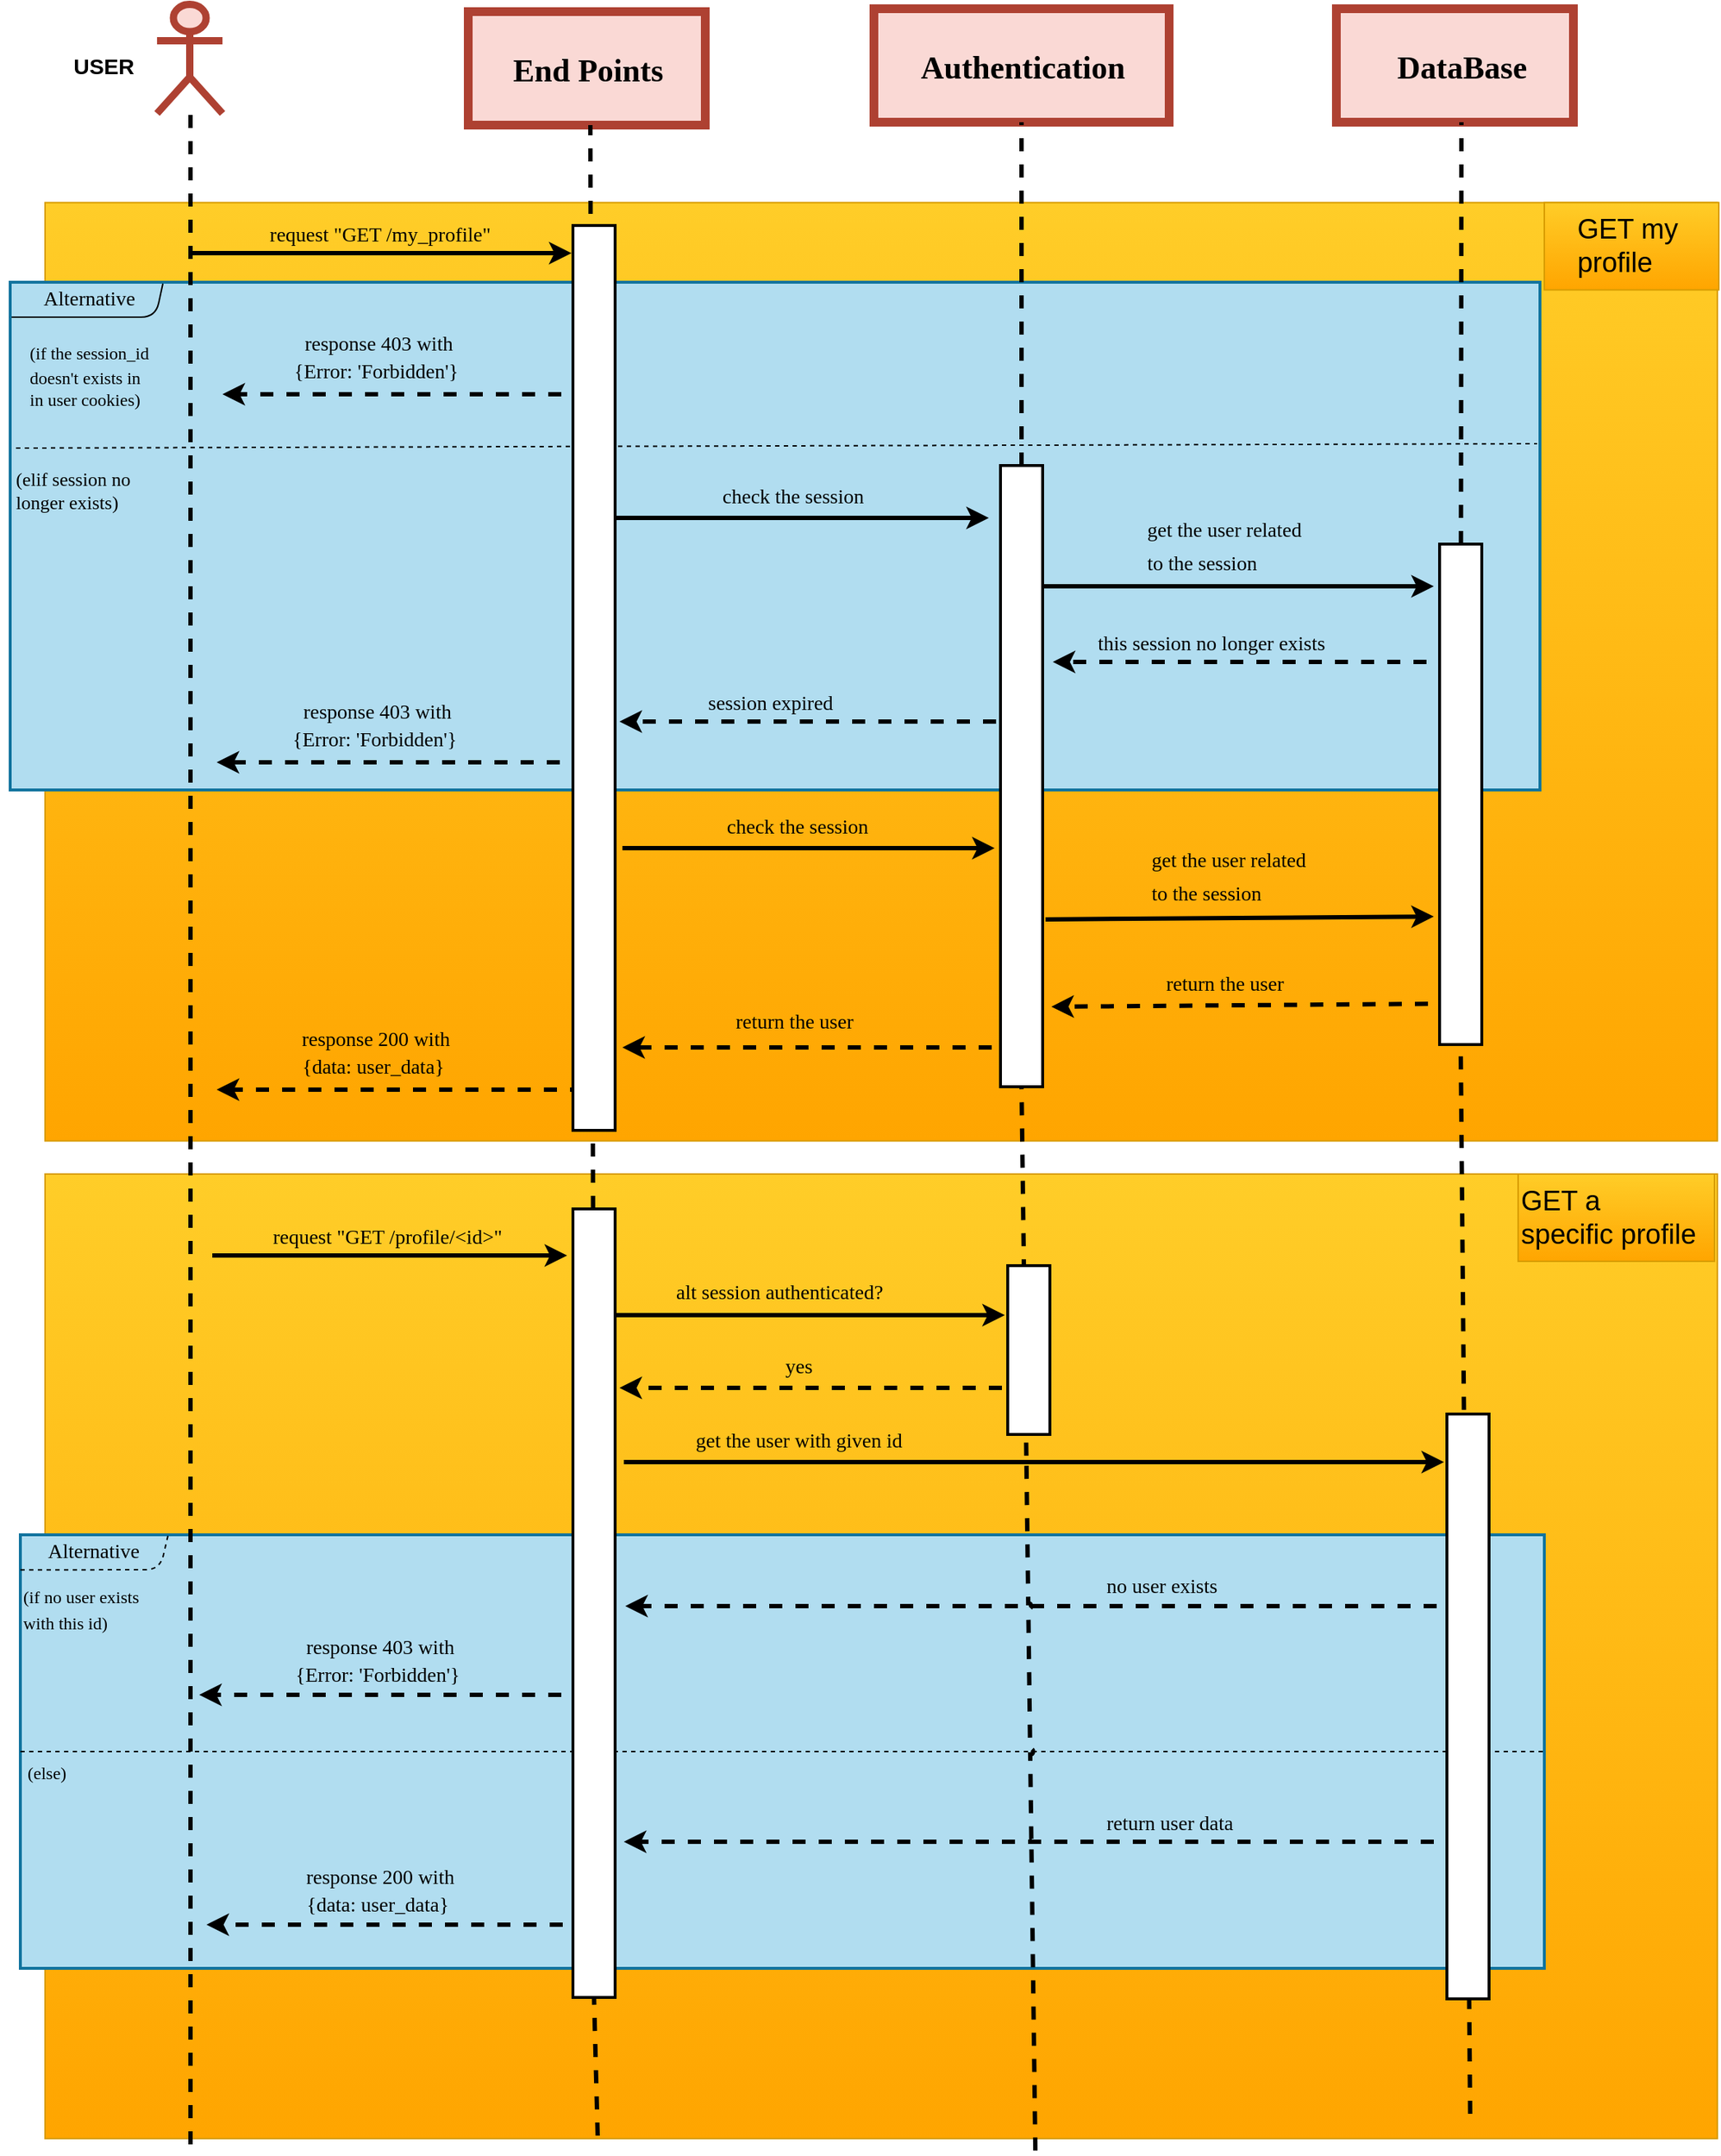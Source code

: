 <mxfile>
    <diagram id="F_yw_CQn4tfW_uXNjKrX" name="Page-1">
        <mxGraphModel dx="1655" dy="1213" grid="0" gridSize="10" guides="1" tooltips="1" connect="1" arrows="1" fold="1" page="1" pageScale="1" pageWidth="1200" pageHeight="1600" background="#ffffff" math="0" shadow="0">
            <root>
                <mxCell id="0"/>
                <mxCell id="1" parent="0"/>
                <mxCell id="267" value="" style="rounded=0;whiteSpace=wrap;html=1;fillColor=#ffcd28;gradientColor=#ffa500;strokeColor=#d79b00;" vertex="1" parent="1">
                    <mxGeometry x="34" y="850" width="1150" height="663" as="geometry"/>
                </mxCell>
                <mxCell id="217" value="" style="rounded=0;whiteSpace=wrap;html=1;strokeColor=#10739e;strokeWidth=2;fontFamily=Verdana;fontSize=14;fillColor=#b1ddf0;" parent="1" vertex="1">
                    <mxGeometry x="17" y="1098" width="1048" height="298" as="geometry"/>
                </mxCell>
                <mxCell id="266" value="" style="rounded=0;whiteSpace=wrap;html=1;fillColor=#ffcd28;gradientColor=#ffa500;strokeColor=#d79b00;" vertex="1" parent="1">
                    <mxGeometry x="34" y="182.25" width="1150" height="645" as="geometry"/>
                </mxCell>
                <mxCell id="170" value="" style="rounded=0;whiteSpace=wrap;html=1;strokeColor=#10739e;strokeWidth=2;fontFamily=Verdana;fontSize=14;fillColor=#b1ddf0;" parent="1" vertex="1">
                    <mxGeometry x="10" y="237" width="1052" height="349" as="geometry"/>
                </mxCell>
                <mxCell id="2" value="&lt;p style=&quot;line-height: 120%;&quot;&gt;&lt;br&gt;&lt;/p&gt;" style="shape=umlActor;verticalLabelPosition=bottom;verticalAlign=top;html=1;outlineConnect=0;strokeColor=#ae4132;strokeWidth=5;fillColor=#fad9d5;" parent="1" vertex="1">
                    <mxGeometry x="111" y="46" width="45" height="75" as="geometry"/>
                </mxCell>
                <mxCell id="5" value="" style="rounded=0;whiteSpace=wrap;html=1;strokeColor=#ae4132;fillColor=#fad9d5;strokeWidth=6;" parent="1" vertex="1">
                    <mxGeometry x="922" y="49" width="163" height="78" as="geometry"/>
                </mxCell>
                <mxCell id="16" value="" style="endArrow=none;dashed=1;html=1;entryX=0.5;entryY=1;entryDx=0;entryDy=0;rounded=1;jumpSize=0;strokeWidth=3;jumpStyle=arc;strokeColor=#000000;startArrow=none;" parent="1" edge="1">
                    <mxGeometry width="50" height="50" relative="1" as="geometry">
                        <mxPoint x="134" y="1517" as="sourcePoint"/>
                        <mxPoint x="134" y="121.0" as="targetPoint"/>
                    </mxGeometry>
                </mxCell>
                <mxCell id="17" value="" style="endArrow=none;dashed=1;html=1;entryX=0.5;entryY=1;entryDx=0;entryDy=0;rounded=1;jumpSize=0;strokeWidth=3;jumpStyle=arc;strokeColor=#000000;startArrow=none;" parent="1" source="250" edge="1">
                    <mxGeometry width="50" height="50" relative="1" as="geometry">
                        <mxPoint x="1014" y="1496" as="sourcePoint"/>
                        <mxPoint x="1008" y="127.0" as="targetPoint"/>
                    </mxGeometry>
                </mxCell>
                <mxCell id="22" value="&lt;font face=&quot;Verdana&quot; style=&quot;font-size: 22px;&quot;&gt;DataBase&lt;/font&gt;" style="text;html=1;align=center;verticalAlign=middle;resizable=0;points=[];autosize=1;strokeColor=none;fillColor=none;fontSize=27;fontColor=#000000;strokeWidth=0;fontStyle=1" parent="1" vertex="1">
                    <mxGeometry x="940" y="66" width="135" height="44" as="geometry"/>
                </mxCell>
                <mxCell id="4" value="" style="rounded=0;whiteSpace=wrap;html=1;strokeColor=#ae4132;fillColor=#fad9d5;strokeWidth=6;" parent="1" vertex="1">
                    <mxGeometry x="604" y="49" width="203" height="78" as="geometry"/>
                </mxCell>
                <mxCell id="6" value="" style="endArrow=none;dashed=1;html=1;entryX=0.5;entryY=1;entryDx=0;entryDy=0;rounded=1;jumpSize=0;strokeWidth=3;jumpStyle=arc;strokeColor=#000000;startArrow=none;" parent="1" source="256" target="4" edge="1">
                    <mxGeometry width="50" height="50" relative="1" as="geometry">
                        <mxPoint x="715" y="1521.222" as="sourcePoint"/>
                        <mxPoint x="648" y="335" as="targetPoint"/>
                    </mxGeometry>
                </mxCell>
                <mxCell id="21" value="&lt;font face=&quot;Verdana&quot; style=&quot;font-size: 22px;&quot;&gt;Authentication&lt;/font&gt;" style="text;html=1;align=center;verticalAlign=middle;resizable=0;points=[];autosize=1;strokeColor=none;fillColor=none;fontSize=27;fontColor=#000000;strokeWidth=0;fontStyle=1" parent="1" vertex="1">
                    <mxGeometry x="605.5" y="66" width="200" height="44" as="geometry"/>
                </mxCell>
                <mxCell id="23" value="" style="endArrow=classic;html=1;rounded=1;strokeColor=#000000;strokeWidth=3;fontSize=22;fontColor=#000000;jumpStyle=arc;jumpSize=0;" parent="1" edge="1">
                    <mxGeometry width="50" height="50" relative="1" as="geometry">
                        <mxPoint x="134" y="217" as="sourcePoint"/>
                        <mxPoint x="396" y="217" as="targetPoint"/>
                    </mxGeometry>
                </mxCell>
                <mxCell id="24" value="&lt;font style=&quot;font-size: 14px;&quot;&gt;request &quot;GET /my_profile&quot;&lt;/font&gt;" style="text;html=1;align=center;verticalAlign=middle;resizable=0;points=[];autosize=1;strokeColor=none;fillColor=none;fontSize=22;fontColor=#000000;fontFamily=Verdana;" parent="1" vertex="1">
                    <mxGeometry x="162" y="183" width="203" height="38" as="geometry"/>
                </mxCell>
                <mxCell id="3" value="" style="rounded=0;whiteSpace=wrap;html=1;strokeColor=#ae4132;fillColor=#fad9d5;strokeWidth=6;" parent="1" vertex="1">
                    <mxGeometry x="325" y="51" width="163" height="78" as="geometry"/>
                </mxCell>
                <mxCell id="13" value="" style="endArrow=none;dashed=1;html=1;entryX=0.5;entryY=1;entryDx=0;entryDy=0;rounded=1;jumpSize=0;strokeWidth=3;jumpStyle=arc;strokeColor=#000000;startArrow=none;" parent="1" source="244" edge="1">
                    <mxGeometry width="50" height="50" relative="1" as="geometry">
                        <mxPoint x="414" y="1511" as="sourcePoint"/>
                        <mxPoint x="409" y="129" as="targetPoint"/>
                    </mxGeometry>
                </mxCell>
                <mxCell id="20" value="&lt;font face=&quot;Verdana&quot; style=&quot;font-size: 22px;&quot;&gt;End Points&lt;/font&gt;" style="text;html=1;align=center;verticalAlign=middle;resizable=0;points=[];autosize=1;strokeColor=none;fillColor=none;fontSize=27;fontColor=#000000;strokeWidth=0;fontStyle=1" parent="1" vertex="1">
                    <mxGeometry x="332" y="68" width="149" height="44" as="geometry"/>
                </mxCell>
                <mxCell id="152" value="&lt;font style=&quot;font-size: 15px;&quot; color=&quot;#000000&quot;&gt;USER&lt;/font&gt;" style="text;html=1;align=center;verticalAlign=middle;resizable=0;points=[];autosize=1;strokeColor=none;fillColor=none;fontStyle=1" parent="1" vertex="1">
                    <mxGeometry x="44.05" y="73" width="60" height="30" as="geometry"/>
                </mxCell>
                <mxCell id="171" value="" style="endArrow=none;html=1;rounded=1;strokeColor=#000000;strokeWidth=1;fontFamily=Verdana;fontSize=14;fontColor=#000000;jumpStyle=arc;jumpSize=0;" parent="1" edge="1">
                    <mxGeometry width="50" height="50" relative="1" as="geometry">
                        <mxPoint x="11" y="261" as="sourcePoint"/>
                        <mxPoint x="115" y="238" as="targetPoint"/>
                        <Array as="points">
                            <mxPoint x="110" y="261.0"/>
                        </Array>
                    </mxGeometry>
                </mxCell>
                <mxCell id="173" value="Alternative" style="text;html=1;align=center;verticalAlign=middle;resizable=0;points=[];autosize=1;strokeColor=none;fillColor=none;fontSize=14;fontFamily=Verdana;fontColor=#000000;" parent="1" vertex="1">
                    <mxGeometry x="17" y="234.0" width="94" height="29" as="geometry"/>
                </mxCell>
                <mxCell id="165" value="" style="endArrow=classic;html=1;rounded=1;strokeColor=#000000;strokeWidth=3;fontSize=22;fontColor=#000000;jumpStyle=arc;jumpSize=0;dashed=1;" parent="1" edge="1">
                    <mxGeometry width="50" height="50" relative="1" as="geometry">
                        <mxPoint x="407" y="314" as="sourcePoint"/>
                        <mxPoint x="156" y="314" as="targetPoint"/>
                    </mxGeometry>
                </mxCell>
                <mxCell id="167" value="&lt;p style=&quot;line-height: 70%;&quot;&gt;&lt;font style=&quot;font-size: 14px;&quot;&gt;response 403&amp;nbsp;&lt;/font&gt;&lt;font style=&quot;text-align: left; font-size: 14px;&quot;&gt;with&lt;br&gt;{Error&lt;/font&gt;&lt;span style=&quot;background-color: initial; text-align: left; font-size: 14px;&quot;&gt;: 'Forbidden'}&amp;nbsp;&lt;/span&gt;&lt;br&gt;&lt;/p&gt;" style="text;html=1;align=center;verticalAlign=middle;resizable=0;points=[];autosize=1;strokeColor=none;fillColor=none;fontSize=22;fontColor=#000000;fontFamily=Verdana;" parent="1" vertex="1">
                    <mxGeometry x="181" y="240" width="164" height="93" as="geometry"/>
                </mxCell>
                <mxCell id="158" value="" style="endArrow=classic;html=1;rounded=1;strokeColor=#000000;strokeWidth=3;fontSize=22;fontColor=#000000;jumpStyle=arc;jumpSize=0;" parent="1" edge="1">
                    <mxGeometry width="50" height="50" relative="1" as="geometry">
                        <mxPoint x="420" y="399" as="sourcePoint"/>
                        <mxPoint x="683" y="399" as="targetPoint"/>
                    </mxGeometry>
                </mxCell>
                <mxCell id="159" value="&lt;font&gt;&lt;span style=&quot;font-size: 14px;&quot;&gt;check the session&lt;/span&gt;&lt;/font&gt;" style="text;html=1;align=center;verticalAlign=middle;resizable=0;points=[];autosize=1;strokeColor=none;fillColor=none;fontSize=22;fontColor=#000000;fontFamily=Verdana;" parent="1" vertex="1">
                    <mxGeometry x="477" y="363" width="142" height="38" as="geometry"/>
                </mxCell>
                <mxCell id="175" value="" style="endArrow=none;html=1;rounded=1;strokeColor=#000000;strokeWidth=1;fontSize=22;fontColor=#000000;jumpStyle=arc;jumpSize=0;endFill=0;dashed=1;" parent="1" edge="1">
                    <mxGeometry width="50" height="50" relative="1" as="geometry">
                        <mxPoint x="14" y="351" as="sourcePoint"/>
                        <mxPoint x="1060" y="348" as="targetPoint"/>
                    </mxGeometry>
                </mxCell>
                <mxCell id="176" value="" style="endArrow=classic;html=1;rounded=1;strokeColor=#000000;strokeWidth=3;fontSize=22;fontColor=#000000;jumpStyle=arc;jumpSize=0;" parent="1" edge="1">
                    <mxGeometry width="50" height="50" relative="1" as="geometry">
                        <mxPoint x="713" y="446" as="sourcePoint"/>
                        <mxPoint x="989" y="446" as="targetPoint"/>
                    </mxGeometry>
                </mxCell>
                <mxCell id="177" value="&lt;p style=&quot;line-height: 90%;&quot;&gt;&lt;font&gt;&lt;span style=&quot;font-size: 14px;&quot;&gt;get the user related&lt;br&gt;to the session&lt;/span&gt;&lt;/font&gt;&lt;/p&gt;" style="text;html=1;align=left;verticalAlign=middle;resizable=0;points=[];autosize=1;strokeColor=none;fillColor=none;fontSize=22;fontColor=#000000;fontFamily=Verdana;" parent="1" vertex="1">
                    <mxGeometry x="790" y="366" width="158" height="102" as="geometry"/>
                </mxCell>
                <mxCell id="179" value="" style="endArrow=classic;html=1;rounded=1;strokeColor=#000000;strokeWidth=3;fontSize=22;fontColor=#000000;jumpStyle=arc;jumpSize=0;dashed=1;" parent="1" edge="1">
                    <mxGeometry width="50" height="50" relative="1" as="geometry">
                        <mxPoint x="1002" y="498" as="sourcePoint"/>
                        <mxPoint x="727" y="498" as="targetPoint"/>
                    </mxGeometry>
                </mxCell>
                <mxCell id="180" value="&lt;p style=&quot;line-height: 90%;&quot;&gt;&lt;span style=&quot;font-size: 14px;&quot;&gt;this session no longer exists&lt;/span&gt;&lt;/p&gt;" style="text;html=1;align=left;verticalAlign=middle;resizable=0;points=[];autosize=1;strokeColor=none;fillColor=none;fontSize=22;fontColor=#000000;fontFamily=Verdana;" parent="1" vertex="1">
                    <mxGeometry x="756" y="444" width="217" height="79" as="geometry"/>
                </mxCell>
                <mxCell id="181" value="" style="endArrow=classic;html=1;rounded=1;strokeColor=#000000;strokeWidth=3;fontSize=22;fontColor=#000000;jumpStyle=arc;jumpSize=0;dashed=1;" parent="1" edge="1">
                    <mxGeometry width="50" height="50" relative="1" as="geometry">
                        <mxPoint x="706" y="539" as="sourcePoint"/>
                        <mxPoint x="429" y="539" as="targetPoint"/>
                    </mxGeometry>
                </mxCell>
                <mxCell id="182" value="&lt;p style=&quot;line-height: 90%;&quot;&gt;&lt;span style=&quot;font-size: 14px;&quot;&gt;session expired&lt;/span&gt;&lt;/p&gt;" style="text;html=1;align=left;verticalAlign=middle;resizable=0;points=[];autosize=1;strokeColor=none;fillColor=none;fontSize=22;fontColor=#000000;fontFamily=Verdana;" parent="1" vertex="1">
                    <mxGeometry x="488" y="485" width="127" height="79" as="geometry"/>
                </mxCell>
                <mxCell id="183" value="" style="endArrow=classic;html=1;rounded=1;strokeColor=#000000;strokeWidth=3;fontSize=22;fontColor=#000000;jumpStyle=arc;jumpSize=0;dashed=1;" parent="1" edge="1">
                    <mxGeometry width="50" height="50" relative="1" as="geometry">
                        <mxPoint x="406" y="567" as="sourcePoint"/>
                        <mxPoint x="152" y="567" as="targetPoint"/>
                    </mxGeometry>
                </mxCell>
                <mxCell id="184" value="&lt;p style=&quot;line-height: 70%;&quot;&gt;&lt;font style=&quot;font-size: 14px;&quot;&gt;response 403&amp;nbsp;&lt;/font&gt;&lt;font style=&quot;text-align: left; font-size: 14px;&quot;&gt;with&lt;br&gt;{Error&lt;/font&gt;&lt;span style=&quot;text-align: left; background-color: initial; font-size: 14px;&quot;&gt;: 'Forbidden'}&amp;nbsp;&lt;/span&gt;&lt;/p&gt;" style="text;html=1;align=center;verticalAlign=middle;resizable=0;points=[];autosize=1;strokeColor=none;fillColor=none;fontSize=22;fontColor=#000000;fontFamily=Verdana;" parent="1" vertex="1">
                    <mxGeometry x="180" y="493" width="164" height="93" as="geometry"/>
                </mxCell>
                <mxCell id="190" value="" style="endArrow=classic;html=1;rounded=1;strokeColor=#000000;strokeWidth=3;fontSize=22;fontColor=#000000;jumpStyle=arc;jumpSize=0;" parent="1" edge="1">
                    <mxGeometry width="50" height="50" relative="1" as="geometry">
                        <mxPoint x="431" y="626" as="sourcePoint"/>
                        <mxPoint x="687" y="626" as="targetPoint"/>
                    </mxGeometry>
                </mxCell>
                <mxCell id="191" value="&lt;font&gt;&lt;span style=&quot;font-size: 14px;&quot;&gt;check the session&lt;/span&gt;&lt;/font&gt;" style="text;html=1;align=center;verticalAlign=middle;resizable=0;points=[];autosize=1;strokeColor=none;fillColor=none;fontSize=22;fontColor=#000000;fontFamily=Verdana;" parent="1" vertex="1">
                    <mxGeometry x="480" y="590" width="142" height="38" as="geometry"/>
                </mxCell>
                <mxCell id="192" value="" style="endArrow=classic;html=1;rounded=1;strokeColor=#000000;strokeWidth=3;fontSize=22;fontColor=#000000;jumpStyle=arc;jumpSize=0;" parent="1" edge="1">
                    <mxGeometry width="50" height="50" relative="1" as="geometry">
                        <mxPoint x="722" y="675" as="sourcePoint"/>
                        <mxPoint x="989" y="673" as="targetPoint"/>
                    </mxGeometry>
                </mxCell>
                <mxCell id="193" value="&lt;p style=&quot;line-height: 90%;&quot;&gt;&lt;font&gt;&lt;span style=&quot;font-size: 14px;&quot;&gt;get the user related&lt;br&gt;to the session&lt;/span&gt;&lt;/font&gt;&lt;/p&gt;" style="text;html=1;align=left;verticalAlign=middle;resizable=0;points=[];autosize=1;strokeColor=none;fillColor=none;fontSize=22;fontColor=#000000;fontFamily=Verdana;" parent="1" vertex="1">
                    <mxGeometry x="793" y="593" width="158" height="102" as="geometry"/>
                </mxCell>
                <mxCell id="194" value="" style="endArrow=classic;html=1;rounded=1;strokeColor=#000000;strokeWidth=3;fontSize=22;fontColor=#000000;jumpStyle=arc;jumpSize=0;dashed=1;" parent="1" edge="1">
                    <mxGeometry width="50" height="50" relative="1" as="geometry">
                        <mxPoint x="985" y="733" as="sourcePoint"/>
                        <mxPoint x="726" y="735" as="targetPoint"/>
                    </mxGeometry>
                </mxCell>
                <mxCell id="195" value="&lt;p style=&quot;line-height: 90%;&quot;&gt;&lt;span style=&quot;font-size: 14px;&quot;&gt;return the user&lt;/span&gt;&lt;br&gt;&lt;/p&gt;" style="text;html=1;align=left;verticalAlign=middle;resizable=0;points=[];autosize=1;strokeColor=none;fillColor=none;fontSize=22;fontColor=#000000;fontFamily=Verdana;" parent="1" vertex="1">
                    <mxGeometry x="802.5" y="678" width="125" height="79" as="geometry"/>
                </mxCell>
                <mxCell id="196" value="" style="endArrow=classic;html=1;rounded=1;strokeColor=#000000;strokeWidth=3;fontSize=22;fontColor=#000000;jumpStyle=arc;jumpSize=0;dashed=1;" parent="1" edge="1">
                    <mxGeometry width="50" height="50" relative="1" as="geometry">
                        <mxPoint x="685" y="763" as="sourcePoint"/>
                        <mxPoint x="431" y="763" as="targetPoint"/>
                    </mxGeometry>
                </mxCell>
                <mxCell id="198" value="" style="endArrow=classic;html=1;rounded=1;strokeColor=#000000;strokeWidth=3;fontSize=22;fontColor=#000000;jumpStyle=arc;jumpSize=0;dashed=1;" parent="1" edge="1">
                    <mxGeometry width="50" height="50" relative="1" as="geometry">
                        <mxPoint x="404" y="792" as="sourcePoint"/>
                        <mxPoint x="152" y="792" as="targetPoint"/>
                    </mxGeometry>
                </mxCell>
                <mxCell id="199" value="&lt;p style=&quot;line-height: 70%;&quot;&gt;&lt;font style=&quot;font-size: 14px;&quot;&gt;response 200&amp;nbsp;&lt;/font&gt;&lt;font style=&quot;text-align: left; font-size: 14px;&quot;&gt;with&lt;br&gt;{data: user_data&lt;/font&gt;&lt;span style=&quot;text-align: left; background-color: initial; font-size: 14px;&quot;&gt;}&amp;nbsp;&lt;/span&gt;&lt;/p&gt;" style="text;html=1;align=center;verticalAlign=middle;resizable=0;points=[];autosize=1;strokeColor=none;fillColor=none;fontSize=22;fontColor=#000000;fontFamily=Verdana;" parent="1" vertex="1">
                    <mxGeometry x="184" y="718" width="153" height="93" as="geometry"/>
                </mxCell>
                <mxCell id="201" value="&lt;p style=&quot;line-height: 90%;&quot;&gt;&lt;span style=&quot;font-size: 14px;&quot;&gt;return the user&lt;/span&gt;&lt;br&gt;&lt;/p&gt;" style="text;html=1;align=left;verticalAlign=middle;resizable=0;points=[];autosize=1;strokeColor=none;fillColor=none;fontSize=22;fontColor=#000000;fontFamily=Verdana;" parent="1" vertex="1">
                    <mxGeometry x="507" y="704" width="125" height="79" as="geometry"/>
                </mxCell>
                <mxCell id="204" value="" style="endArrow=classic;html=1;rounded=1;strokeColor=#000000;strokeWidth=3;fontSize=22;fontColor=#000000;jumpStyle=arc;jumpSize=0;" parent="1" edge="1">
                    <mxGeometry width="50" height="50" relative="1" as="geometry">
                        <mxPoint x="149" y="906" as="sourcePoint"/>
                        <mxPoint x="393" y="906" as="targetPoint"/>
                    </mxGeometry>
                </mxCell>
                <mxCell id="205" value="&lt;font style=&quot;font-size: 14px;&quot;&gt;request &quot;GET /profile/&amp;lt;id&amp;gt;&quot;&lt;/font&gt;" style="text;html=1;align=center;verticalAlign=middle;resizable=0;points=[];autosize=1;strokeColor=none;fillColor=none;fontSize=22;fontColor=#000000;fontFamily=Verdana;" parent="1" vertex="1">
                    <mxGeometry x="162" y="872" width="214" height="38" as="geometry"/>
                </mxCell>
                <mxCell id="206" value="" style="endArrow=classic;html=1;rounded=1;strokeColor=#000000;strokeWidth=3;fontSize=22;fontColor=#000000;jumpStyle=arc;jumpSize=0;" parent="1" edge="1">
                    <mxGeometry width="50" height="50" relative="1" as="geometry">
                        <mxPoint x="425" y="947" as="sourcePoint"/>
                        <mxPoint x="694" y="947" as="targetPoint"/>
                    </mxGeometry>
                </mxCell>
                <mxCell id="208" value="" style="endArrow=classic;html=1;rounded=1;strokeColor=#000000;strokeWidth=3;fontSize=22;fontColor=#000000;jumpStyle=arc;jumpSize=0;dashed=1;" parent="1" edge="1">
                    <mxGeometry width="50" height="50" relative="1" as="geometry">
                        <mxPoint x="692" y="997" as="sourcePoint"/>
                        <mxPoint x="429" y="997" as="targetPoint"/>
                    </mxGeometry>
                </mxCell>
                <mxCell id="210" value="&lt;p style=&quot;line-height: 90%;&quot;&gt;&lt;span style=&quot;font-size: 14px;&quot;&gt;alt session authenticated?&lt;/span&gt;&lt;br&gt;&lt;/p&gt;" style="text;html=1;align=left;verticalAlign=middle;resizable=0;points=[];autosize=1;strokeColor=none;fillColor=none;fontSize=22;fontColor=#000000;fontFamily=Verdana;" parent="1" vertex="1">
                    <mxGeometry x="466" y="890" width="201" height="79" as="geometry"/>
                </mxCell>
                <mxCell id="211" value="&lt;span style=&quot;font-size: 14px;&quot;&gt;yes&lt;/span&gt;" style="text;html=1;align=center;verticalAlign=middle;resizable=0;points=[];autosize=1;strokeColor=none;fillColor=none;fontSize=22;fontColor=#000000;fontFamily=Verdana;" parent="1" vertex="1">
                    <mxGeometry x="531" y="961" width="42" height="38" as="geometry"/>
                </mxCell>
                <mxCell id="212" value="" style="endArrow=classic;html=1;rounded=1;strokeColor=#000000;strokeWidth=3;fontSize=22;fontColor=#000000;jumpStyle=arc;jumpSize=0;" parent="1" edge="1">
                    <mxGeometry width="50" height="50" relative="1" as="geometry">
                        <mxPoint x="432" y="1048" as="sourcePoint"/>
                        <mxPoint x="996" y="1048" as="targetPoint"/>
                    </mxGeometry>
                </mxCell>
                <mxCell id="213" value="&lt;span style=&quot;font-size: 14px;&quot;&gt;get the user with given id&lt;/span&gt;" style="text;html=1;align=center;verticalAlign=middle;resizable=0;points=[];autosize=1;strokeColor=none;fillColor=none;fontSize=22;fontColor=#000000;fontFamily=Verdana;" parent="1" vertex="1">
                    <mxGeometry x="452" y="1012" width="199" height="38" as="geometry"/>
                </mxCell>
                <mxCell id="214" value="" style="endArrow=classic;html=1;rounded=1;strokeColor=#000000;strokeWidth=3;fontSize=22;fontColor=#000000;jumpStyle=arc;jumpSize=0;dashed=1;" parent="1" edge="1">
                    <mxGeometry width="50" height="50" relative="1" as="geometry">
                        <mxPoint x="991" y="1147" as="sourcePoint"/>
                        <mxPoint x="433" y="1147" as="targetPoint"/>
                    </mxGeometry>
                </mxCell>
                <mxCell id="215" value="&lt;p style=&quot;line-height: 90%;&quot;&gt;&lt;span style=&quot;font-size: 14px;&quot;&gt;no user exists&lt;/span&gt;&lt;br&gt;&lt;/p&gt;" style="text;html=1;align=left;verticalAlign=middle;resizable=0;points=[];autosize=1;strokeColor=none;fillColor=none;fontSize=22;fontColor=#000000;fontFamily=Verdana;" parent="1" vertex="1">
                    <mxGeometry x="762" y="1092" width="116" height="79" as="geometry"/>
                </mxCell>
                <mxCell id="218" value="" style="endArrow=none;html=1;rounded=1;strokeColor=#000000;strokeWidth=1;fontFamily=Verdana;fontSize=14;fontColor=#000000;jumpStyle=arc;jumpSize=0;exitX=0;exitY=0.081;exitDx=0;exitDy=0;exitPerimeter=0;entryX=0.097;entryY=0;entryDx=0;entryDy=0;entryPerimeter=0;dashed=1;" parent="1" source="217" target="217" edge="1">
                    <mxGeometry width="50" height="50" relative="1" as="geometry">
                        <mxPoint x="19.244" y="1121.992" as="sourcePoint"/>
                        <mxPoint x="119" y="1099" as="targetPoint"/>
                        <Array as="points">
                            <mxPoint x="113" y="1122"/>
                        </Array>
                    </mxGeometry>
                </mxCell>
                <mxCell id="219" value="" style="endArrow=none;dashed=1;html=1;rounded=1;strokeColor=#000000;strokeWidth=1;fontFamily=Verdana;fontSize=14;fontColor=#000000;jumpStyle=arc;jumpSize=0;entryX=1;entryY=0.5;entryDx=0;entryDy=0;exitX=0;exitY=0.5;exitDx=0;exitDy=0;" parent="1" source="217" target="217" edge="1">
                    <mxGeometry width="50" height="50" relative="1" as="geometry">
                        <mxPoint x="470.124" y="1252.051" as="sourcePoint"/>
                        <mxPoint x="585.717" y="1188.915" as="targetPoint"/>
                    </mxGeometry>
                </mxCell>
                <mxCell id="220" value="Alternative" style="text;html=1;align=center;verticalAlign=middle;resizable=0;points=[];autosize=1;strokeColor=none;fillColor=none;fontSize=14;fontFamily=Verdana;fontColor=#000000;" parent="1" vertex="1">
                    <mxGeometry x="20" y="1095" width="94" height="29" as="geometry"/>
                </mxCell>
                <mxCell id="221" value="" style="endArrow=classic;html=1;rounded=1;strokeColor=#000000;strokeWidth=3;fontSize=22;fontColor=#000000;jumpStyle=arc;jumpSize=0;dashed=1;" parent="1" edge="1">
                    <mxGeometry width="50" height="50" relative="1" as="geometry">
                        <mxPoint x="389" y="1208" as="sourcePoint"/>
                        <mxPoint x="140" y="1208" as="targetPoint"/>
                    </mxGeometry>
                </mxCell>
                <mxCell id="223" value="&lt;p style=&quot;line-height: 70%;&quot;&gt;&lt;font style=&quot;font-size: 14px;&quot;&gt;response 403&amp;nbsp;&lt;/font&gt;&lt;font style=&quot;text-align: left; font-size: 14px;&quot;&gt;with&lt;br&gt;{Error&lt;/font&gt;&lt;span style=&quot;text-align: left; background-color: initial; font-size: 14px;&quot;&gt;: 'Forbidden'}&amp;nbsp;&lt;/span&gt;&lt;/p&gt;" style="text;html=1;align=center;verticalAlign=middle;resizable=0;points=[];autosize=1;strokeColor=none;fillColor=none;fontSize=22;fontColor=#000000;fontFamily=Verdana;" parent="1" vertex="1">
                    <mxGeometry x="182" y="1136" width="164" height="93" as="geometry"/>
                </mxCell>
                <mxCell id="224" value="" style="endArrow=classic;html=1;rounded=1;strokeColor=#000000;strokeWidth=3;fontSize=22;fontColor=#000000;jumpStyle=arc;jumpSize=0;dashed=1;" parent="1" edge="1">
                    <mxGeometry width="50" height="50" relative="1" as="geometry">
                        <mxPoint x="989" y="1309" as="sourcePoint"/>
                        <mxPoint x="432" y="1309" as="targetPoint"/>
                    </mxGeometry>
                </mxCell>
                <mxCell id="225" value="&lt;p style=&quot;line-height: 90%;&quot;&gt;&lt;span style=&quot;font-size: 14px;&quot;&gt;return user data&lt;/span&gt;&lt;br&gt;&lt;/p&gt;" style="text;html=1;align=left;verticalAlign=middle;resizable=0;points=[];autosize=1;strokeColor=none;fillColor=none;fontSize=22;fontColor=#000000;fontFamily=Verdana;" parent="1" vertex="1">
                    <mxGeometry x="762" y="1255" width="133" height="79" as="geometry"/>
                </mxCell>
                <mxCell id="226" value="" style="endArrow=classic;html=1;rounded=1;strokeColor=#000000;strokeWidth=3;fontSize=22;fontColor=#000000;jumpStyle=arc;jumpSize=0;dashed=1;" parent="1" edge="1">
                    <mxGeometry width="50" height="50" relative="1" as="geometry">
                        <mxPoint x="390" y="1366" as="sourcePoint"/>
                        <mxPoint x="145" y="1366" as="targetPoint"/>
                    </mxGeometry>
                </mxCell>
                <mxCell id="227" value="&lt;p style=&quot;line-height: 70%;&quot;&gt;&lt;font style=&quot;font-size: 14px;&quot;&gt;response 200&amp;nbsp;&lt;/font&gt;&lt;font style=&quot;text-align: left; font-size: 14px;&quot;&gt;with&lt;br&gt;{data:&lt;/font&gt;&lt;font style=&quot;text-align: left; font-size: 14px;&quot;&gt;&amp;nbsp;user_data&lt;/font&gt;&lt;span style=&quot;background-color: initial; text-align: left; font-size: 14px;&quot;&gt;}&lt;/span&gt;&lt;span style=&quot;text-align: left; background-color: initial; font-size: 14px;&quot;&gt;&amp;nbsp;&lt;/span&gt;&lt;/p&gt;" style="text;html=1;align=center;verticalAlign=middle;resizable=0;points=[];autosize=1;strokeColor=none;fillColor=none;fontSize=22;fontColor=#000000;fontFamily=Verdana;" parent="1" vertex="1">
                    <mxGeometry x="187" y="1294" width="153" height="93" as="geometry"/>
                </mxCell>
                <mxCell id="245" value="" style="endArrow=none;dashed=1;html=1;entryX=0.5;entryY=1;entryDx=0;entryDy=0;rounded=1;jumpSize=0;strokeWidth=3;jumpStyle=arc;strokeColor=#000000;startArrow=none;" parent="1" target="244" edge="1">
                    <mxGeometry width="50" height="50" relative="1" as="geometry">
                        <mxPoint x="414" y="1511" as="sourcePoint"/>
                        <mxPoint x="409" y="129" as="targetPoint"/>
                    </mxGeometry>
                </mxCell>
                <mxCell id="244" value="" style="rounded=0;whiteSpace=wrap;html=1;fontFamily=Verdana;fontSize=15;fontColor=#000000;fillColor=#FFFFFF;strokeColor=#000000;strokeWidth=2;" parent="1" vertex="1">
                    <mxGeometry x="397" y="874" width="29" height="542" as="geometry"/>
                </mxCell>
                <mxCell id="255" value="" style="endArrow=none;dashed=1;html=1;entryX=0.5;entryY=1;entryDx=0;entryDy=0;rounded=1;jumpSize=0;strokeWidth=3;jumpStyle=arc;strokeColor=#000000;startArrow=none;" parent="1" target="250" edge="1">
                    <mxGeometry width="50" height="50" relative="1" as="geometry">
                        <mxPoint x="1014" y="1496" as="sourcePoint"/>
                        <mxPoint x="1008" y="127.0" as="targetPoint"/>
                    </mxGeometry>
                </mxCell>
                <mxCell id="250" value="" style="rounded=0;whiteSpace=wrap;html=1;fontFamily=Verdana;fontSize=15;fontColor=#000000;fillColor=#FFFFFF;strokeColor=#000000;strokeWidth=2;" parent="1" vertex="1">
                    <mxGeometry x="993" y="417" width="29" height="344" as="geometry"/>
                </mxCell>
                <mxCell id="257" value="" style="endArrow=none;dashed=1;html=1;entryX=0.5;entryY=1;entryDx=0;entryDy=0;rounded=1;jumpSize=0;strokeWidth=3;jumpStyle=arc;strokeColor=#000000;" parent="1" target="256" edge="1">
                    <mxGeometry width="50" height="50" relative="1" as="geometry">
                        <mxPoint x="715" y="1521.222" as="sourcePoint"/>
                        <mxPoint x="705.5" y="127" as="targetPoint"/>
                    </mxGeometry>
                </mxCell>
                <mxCell id="256" value="" style="rounded=0;whiteSpace=wrap;html=1;fontFamily=Verdana;fontSize=15;fontColor=#000000;fillColor=#FFFFFF;strokeColor=#000000;strokeWidth=2;" parent="1" vertex="1">
                    <mxGeometry x="691" y="363" width="29" height="427" as="geometry"/>
                </mxCell>
                <mxCell id="258" value="" style="rounded=0;whiteSpace=wrap;html=1;fontFamily=Verdana;fontSize=15;fontColor=#000000;fillColor=#FFFFFF;strokeColor=#000000;strokeWidth=2;" parent="1" vertex="1">
                    <mxGeometry x="397" y="198" width="29" height="622" as="geometry"/>
                </mxCell>
                <mxCell id="249" value="" style="rounded=0;whiteSpace=wrap;html=1;fontFamily=Verdana;fontSize=15;fontColor=#000000;fillColor=#FFFFFF;strokeColor=#000000;strokeWidth=2;" parent="1" vertex="1">
                    <mxGeometry x="998" y="1015" width="29" height="402" as="geometry"/>
                </mxCell>
                <mxCell id="247" value="" style="rounded=0;whiteSpace=wrap;html=1;fontFamily=Verdana;fontSize=15;fontColor=#000000;fillColor=#FFFFFF;strokeColor=#000000;strokeWidth=2;" parent="1" vertex="1">
                    <mxGeometry x="696" y="913" width="29" height="116" as="geometry"/>
                </mxCell>
                <mxCell id="259" value="&lt;div style=&quot;text-align: left;&quot;&gt;&lt;span style=&quot;font-size: 12px; background-color: initial;&quot;&gt;(if the session_id&lt;/span&gt;&lt;/div&gt;&lt;font style=&quot;font-size: 12px;&quot;&gt;&lt;div style=&quot;text-align: left;&quot;&gt;&lt;span style=&quot;background-color: initial;&quot;&gt;doesn't exists in&lt;/span&gt;&lt;/div&gt;&lt;div style=&quot;text-align: left;&quot;&gt;&lt;span style=&quot;background-color: initial;&quot;&gt;in user cookies)&lt;/span&gt;&lt;/div&gt;&lt;/font&gt;" style="text;html=1;align=center;verticalAlign=middle;resizable=0;points=[];autosize=1;strokeColor=none;fillColor=none;fontSize=22;fontColor=#000000;fontFamily=Verdana;" parent="1" vertex="1">
                    <mxGeometry x="3.5" y="263" width="121" height="67" as="geometry"/>
                </mxCell>
                <mxCell id="260" value="&lt;div style=&quot;font-size: 13px;&quot;&gt;(elif session no&lt;/div&gt;&lt;div style=&quot;font-size: 13px;&quot;&gt;longer exists)&lt;/div&gt;" style="text;html=1;align=left;verticalAlign=middle;resizable=0;points=[];autosize=1;strokeColor=none;fillColor=none;fontSize=22;fontColor=#000000;fontFamily=Verdana;" parent="1" vertex="1">
                    <mxGeometry x="12" y="358" width="116" height="43" as="geometry"/>
                </mxCell>
                <mxCell id="262" value="&lt;div style=&quot;&quot;&gt;&lt;span style=&quot;font-size: 12px; background-color: initial;&quot;&gt;(if no user exists&lt;/span&gt;&lt;/div&gt;&lt;font style=&quot;font-size: 12px;&quot;&gt;&lt;div style=&quot;&quot;&gt;&lt;span style=&quot;background-color: initial;&quot;&gt;with this id)&lt;/span&gt;&lt;/div&gt;&lt;/font&gt;" style="text;html=1;align=left;verticalAlign=middle;resizable=0;points=[];autosize=1;strokeColor=none;fillColor=none;fontSize=22;fontColor=#000000;fontFamily=Verdana;" parent="1" vertex="1">
                    <mxGeometry x="17" y="1118.5" width="119" height="53" as="geometry"/>
                </mxCell>
                <mxCell id="264" value="&lt;div style=&quot;&quot;&gt;&lt;span style=&quot;font-size: 12px; background-color: initial;&quot;&gt;(else&lt;/span&gt;&lt;span style=&quot;background-color: initial; font-size: 12px;&quot;&gt;)&lt;/span&gt;&lt;/div&gt;" style="text;html=1;align=left;verticalAlign=middle;resizable=0;points=[];autosize=1;strokeColor=none;fillColor=none;fontSize=22;fontColor=#000000;fontFamily=Verdana;" parent="1" vertex="1">
                    <mxGeometry x="20" y="1240" width="53" height="38" as="geometry"/>
                </mxCell>
                <mxCell id="268" value="&lt;font style=&quot;font-size: 19px;&quot;&gt;GET my&amp;nbsp;&lt;br&gt;&lt;/font&gt;&lt;div style=&quot;text-align: left; font-size: 19px;&quot;&gt;&lt;span style=&quot;background-color: initial;&quot;&gt;&lt;font style=&quot;font-size: 19px;&quot;&gt;profile&lt;/font&gt;&lt;/span&gt;&lt;/div&gt;" style="rounded=0;whiteSpace=wrap;html=1;fillColor=#ffcd28;gradientColor=#ffa500;strokeColor=#d79b00;" vertex="1" parent="1">
                    <mxGeometry x="1065" y="182.25" width="120" height="60" as="geometry"/>
                </mxCell>
                <mxCell id="269" value="&lt;font style=&quot;font-size: 19px;&quot;&gt;GET a&lt;br&gt;&lt;/font&gt;&lt;div style=&quot;font-size: 19px;&quot;&gt;&lt;span style=&quot;background-color: initial;&quot;&gt;&lt;font style=&quot;font-size: 19px;&quot;&gt;specific profile&lt;/font&gt;&lt;/span&gt;&lt;/div&gt;" style="rounded=0;whiteSpace=wrap;html=1;fillColor=#ffcd28;gradientColor=#ffa500;strokeColor=#d79b00;align=left;" vertex="1" parent="1">
                    <mxGeometry x="1047" y="850" width="135" height="60" as="geometry"/>
                </mxCell>
            </root>
        </mxGraphModel>
    </diagram>
</mxfile>
